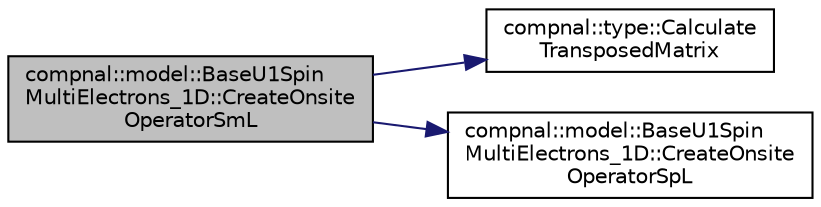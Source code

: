 digraph "compnal::model::BaseU1SpinMultiElectrons_1D::CreateOnsiteOperatorSmL"
{
 // INTERACTIVE_SVG=YES
 // LATEX_PDF_SIZE
  edge [fontname="Helvetica",fontsize="10",labelfontname="Helvetica",labelfontsize="10"];
  node [fontname="Helvetica",fontsize="10",shape=record];
  rankdir="LR";
  Node1 [label="compnal::model::BaseU1Spin\lMultiElectrons_1D::CreateOnsite\lOperatorSmL",height=0.2,width=0.4,color="black", fillcolor="grey75", style="filled", fontcolor="black",tooltip="Generate the spin-  raising operator of the local spin ."];
  Node1 -> Node2 [color="midnightblue",fontsize="10",style="solid",fontname="Helvetica"];
  Node2 [label="compnal::type::Calculate\lTransposedMatrix",height=0.2,width=0.4,color="black", fillcolor="white", style="filled",URL="$d4/df8/namespacecompnal_1_1type.html#a5346fac9bf3b703982976a27f440168b",tooltip=" "];
  Node1 -> Node3 [color="midnightblue",fontsize="10",style="solid",fontname="Helvetica"];
  Node3 [label="compnal::model::BaseU1Spin\lMultiElectrons_1D::CreateOnsite\lOperatorSpL",height=0.2,width=0.4,color="black", fillcolor="white", style="filled",URL="$d6/d25/classcompnal_1_1model_1_1_base_u1_spin_multi_electrons__1_d.html#a8cabf7b2fa9505845905e30cfbbfa5fe",tooltip="Generate the spin-  raising operator of the local spin ."];
}
